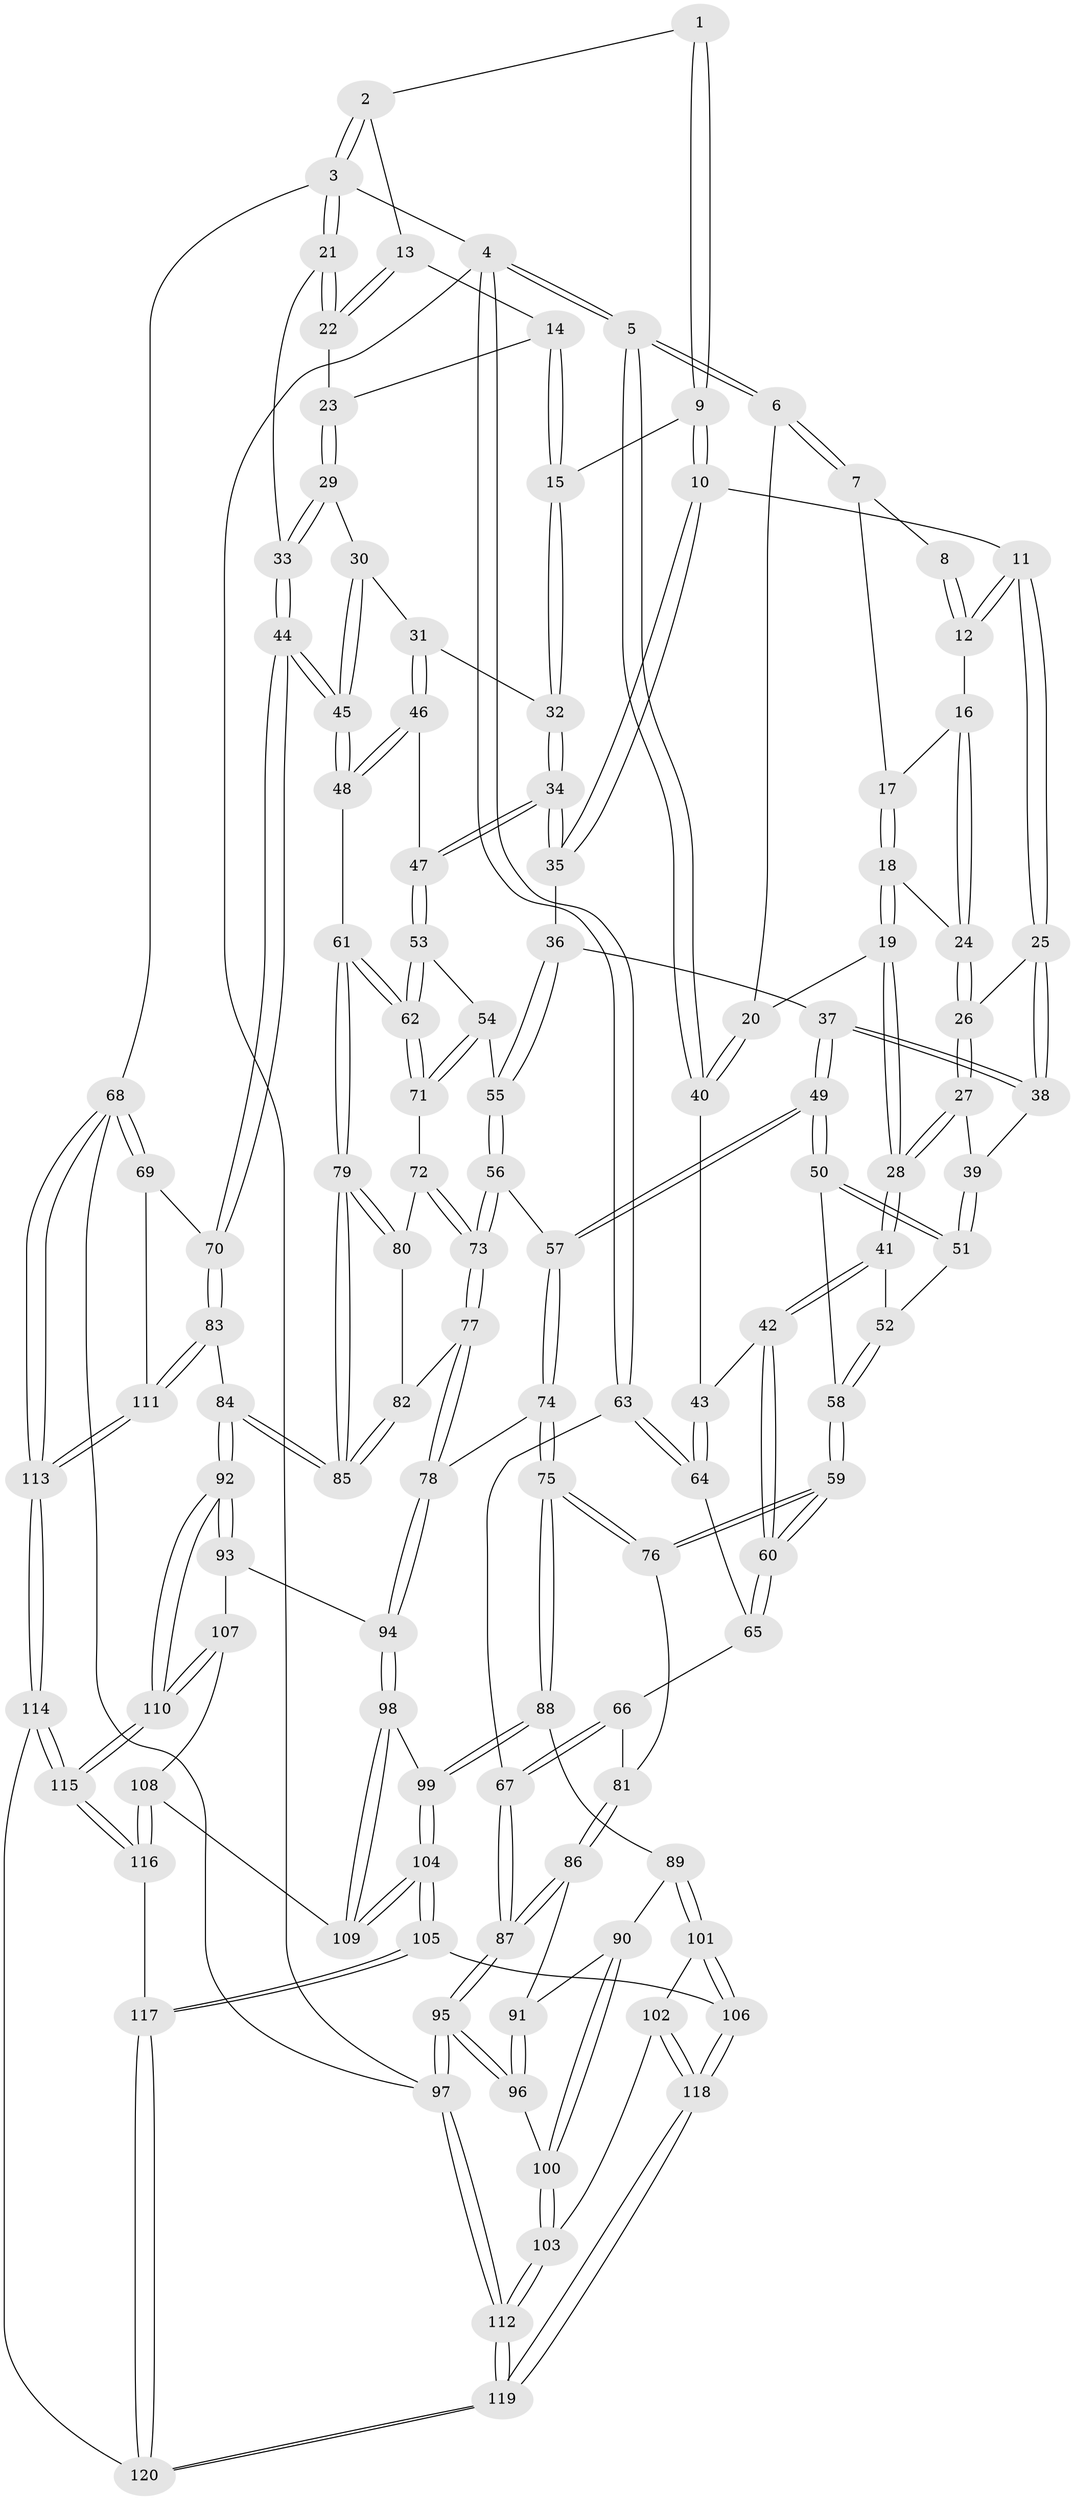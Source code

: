 // Generated by graph-tools (version 1.1) at 2025/38/03/09/25 02:38:50]
// undirected, 120 vertices, 297 edges
graph export_dot {
graph [start="1"]
  node [color=gray90,style=filled];
  1 [pos="+0.6893688558507731+0"];
  2 [pos="+0.9279688075749684+0"];
  3 [pos="+1+0"];
  4 [pos="+0+0"];
  5 [pos="+0+0"];
  6 [pos="+0.17757835955881862+0"];
  7 [pos="+0.22057667824185387+0"];
  8 [pos="+0.5377034763666632+0"];
  9 [pos="+0.6795718498230342+0.14226510369131418"];
  10 [pos="+0.5981810632961589+0.15491311647099243"];
  11 [pos="+0.5966005445830701+0.15481525057206258"];
  12 [pos="+0.5162538735842257+0.058726511188272906"];
  13 [pos="+0.8735830262469462+0"];
  14 [pos="+0.7927964463338151+0.08471686967317742"];
  15 [pos="+0.6863212139301319+0.14513826467347424"];
  16 [pos="+0.4825317812212846+0.07118673446816637"];
  17 [pos="+0.3266868784683111+0"];
  18 [pos="+0.3565527481424553+0.10423471848816764"];
  19 [pos="+0.2151723170173455+0.1694997983385185"];
  20 [pos="+0.16708522891291858+0.1574240557445942"];
  21 [pos="+1+0.11199231197727144"];
  22 [pos="+0.9132437042314459+0.10615092545865724"];
  23 [pos="+0.8862085825880467+0.16586537364758083"];
  24 [pos="+0.3952860981810642+0.12582847635831487"];
  25 [pos="+0.5435875250831308+0.2072365010025614"];
  26 [pos="+0.39652492335753664+0.1322642821646297"];
  27 [pos="+0.3909245298036684+0.26433454707487875"];
  28 [pos="+0.3454187140078515+0.2901398065462082"];
  29 [pos="+0.8878125096791113+0.2104374849326198"];
  30 [pos="+0.8823263093400583+0.21702309991953053"];
  31 [pos="+0.7968053410161425+0.24508241811664078"];
  32 [pos="+0.6891198868990998+0.14891241904483293"];
  33 [pos="+1+0.19109780001736554"];
  34 [pos="+0.6700534366067327+0.3266677649652393"];
  35 [pos="+0.6368829168382543+0.3241424882147774"];
  36 [pos="+0.6189575061913201+0.3316017699349964"];
  37 [pos="+0.5776606386612825+0.34108400096255836"];
  38 [pos="+0.522140239752962+0.23915434541845187"];
  39 [pos="+0.4444940818128612+0.2705682280123374"];
  40 [pos="+0.13066793618340228+0.18753153524554222"];
  41 [pos="+0.3356917590956244+0.31748292935631495"];
  42 [pos="+0.3085051335870556+0.3581596976373173"];
  43 [pos="+0.030172377681536296+0.2935347103305653"];
  44 [pos="+1+0.5187021601687741"];
  45 [pos="+1+0.4964011001710809"];
  46 [pos="+0.7756694694395988+0.3295463422366149"];
  47 [pos="+0.7273830838139046+0.3572848645655467"];
  48 [pos="+0.9996279785445658+0.4968847031876924"];
  49 [pos="+0.5207331217676516+0.4426092891931097"];
  50 [pos="+0.5194521424662827+0.4423595676371808"];
  51 [pos="+0.5132314631332934+0.4333405072391205"];
  52 [pos="+0.3720154499964464+0.34442150657630993"];
  53 [pos="+0.721436228796952+0.3788195987826387"];
  54 [pos="+0.667685746523669+0.4564796375748591"];
  55 [pos="+0.6527858776731051+0.4579122963007341"];
  56 [pos="+0.578316735476755+0.47456905878993705"];
  57 [pos="+0.532285807418729+0.45364617452277195"];
  58 [pos="+0.45428188617656773+0.4671192853294981"];
  59 [pos="+0.3108549337852934+0.531670838306147"];
  60 [pos="+0.29954128765149834+0.5035526664171102"];
  61 [pos="+0.9156554306306132+0.5309535206476028"];
  62 [pos="+0.8130885652345488+0.49984565271870335"];
  63 [pos="+0+0.3303503377836586"];
  64 [pos="+0.01814412115401623+0.3008779599400001"];
  65 [pos="+0.12442651723578411+0.4180509013339596"];
  66 [pos="+0.1180136749471526+0.546501386032259"];
  67 [pos="+0+0.5224505784874373"];
  68 [pos="+1+1"];
  69 [pos="+1+0.6254724679607906"];
  70 [pos="+1+0.56527777260135"];
  71 [pos="+0.7095505850445755+0.5031608369516025"];
  72 [pos="+0.7053668833151421+0.5273094064952755"];
  73 [pos="+0.6081507827433326+0.579091149318198"];
  74 [pos="+0.4796041713042862+0.6665918449038193"];
  75 [pos="+0.42041357495717147+0.6754593162162862"];
  76 [pos="+0.3102846688121789+0.5355704939028878"];
  77 [pos="+0.6092978789296998+0.6387854739885916"];
  78 [pos="+0.5606720142413398+0.6806556836240439"];
  79 [pos="+0.8199009282381327+0.627998233777473"];
  80 [pos="+0.7137425539433593+0.572280550866081"];
  81 [pos="+0.19725692972226283+0.6132349848467665"];
  82 [pos="+0.6344983166622242+0.6390996489224365"];
  83 [pos="+0.7949022041745253+0.7951212300975197"];
  84 [pos="+0.7916082681050369+0.7933996672944362"];
  85 [pos="+0.7849035769473783+0.7045575896107892"];
  86 [pos="+0.179967448988684+0.6468404327066867"];
  87 [pos="+0+0.5548343898839655"];
  88 [pos="+0.41523225871296265+0.6884179552215224"];
  89 [pos="+0.2094297011832924+0.7344449653642057"];
  90 [pos="+0.18984947651479156+0.7069097355152961"];
  91 [pos="+0.17645206545590653+0.6648883334284604"];
  92 [pos="+0.7548500000611449+0.810651123147616"];
  93 [pos="+0.6289072426962089+0.7696986103138781"];
  94 [pos="+0.5836972128369913+0.7375775492993281"];
  95 [pos="+0+0.7134392483072793"];
  96 [pos="+0+0.7561539996671632"];
  97 [pos="+0+1"];
  98 [pos="+0.5326654634270999+0.8347284442088553"];
  99 [pos="+0.4008246876271804+0.7577492656358613"];
  100 [pos="+0.06585268752191539+0.8331695452220199"];
  101 [pos="+0.2516977144277203+0.8501598938154741"];
  102 [pos="+0.1284329711028691+0.884739010544386"];
  103 [pos="+0.10101762102421938+0.8782631160091475"];
  104 [pos="+0.35663535463704155+0.8380104802141698"];
  105 [pos="+0.3305504534943599+0.8678560870865542"];
  106 [pos="+0.2793178091316357+0.8634330900871499"];
  107 [pos="+0.6020445596764555+0.8653862242367839"];
  108 [pos="+0.5365934404677472+0.8767279258420239"];
  109 [pos="+0.5358892081841465+0.8751810166087294"];
  110 [pos="+0.6932188055358625+0.9014292814290416"];
  111 [pos="+0.8279989292406823+0.8219791540603595"];
  112 [pos="+0+1"];
  113 [pos="+1+1"];
  114 [pos="+0.7047425193529869+1"];
  115 [pos="+0.6642620568275481+1"];
  116 [pos="+0.5304250142770396+0.9222970557436191"];
  117 [pos="+0.3928706680337593+0.9821587304555558"];
  118 [pos="+0.17908774515224307+1"];
  119 [pos="+0.1586985320869708+1"];
  120 [pos="+0.38541659290809316+1"];
  1 -- 2;
  1 -- 9;
  1 -- 9;
  2 -- 3;
  2 -- 3;
  2 -- 13;
  3 -- 4;
  3 -- 21;
  3 -- 21;
  3 -- 68;
  4 -- 5;
  4 -- 5;
  4 -- 63;
  4 -- 63;
  4 -- 97;
  5 -- 6;
  5 -- 6;
  5 -- 40;
  5 -- 40;
  6 -- 7;
  6 -- 7;
  6 -- 20;
  7 -- 8;
  7 -- 17;
  8 -- 12;
  8 -- 12;
  9 -- 10;
  9 -- 10;
  9 -- 15;
  10 -- 11;
  10 -- 35;
  10 -- 35;
  11 -- 12;
  11 -- 12;
  11 -- 25;
  11 -- 25;
  12 -- 16;
  13 -- 14;
  13 -- 22;
  13 -- 22;
  14 -- 15;
  14 -- 15;
  14 -- 23;
  15 -- 32;
  15 -- 32;
  16 -- 17;
  16 -- 24;
  16 -- 24;
  17 -- 18;
  17 -- 18;
  18 -- 19;
  18 -- 19;
  18 -- 24;
  19 -- 20;
  19 -- 28;
  19 -- 28;
  20 -- 40;
  20 -- 40;
  21 -- 22;
  21 -- 22;
  21 -- 33;
  22 -- 23;
  23 -- 29;
  23 -- 29;
  24 -- 26;
  24 -- 26;
  25 -- 26;
  25 -- 38;
  25 -- 38;
  26 -- 27;
  26 -- 27;
  27 -- 28;
  27 -- 28;
  27 -- 39;
  28 -- 41;
  28 -- 41;
  29 -- 30;
  29 -- 33;
  29 -- 33;
  30 -- 31;
  30 -- 45;
  30 -- 45;
  31 -- 32;
  31 -- 46;
  31 -- 46;
  32 -- 34;
  32 -- 34;
  33 -- 44;
  33 -- 44;
  34 -- 35;
  34 -- 35;
  34 -- 47;
  34 -- 47;
  35 -- 36;
  36 -- 37;
  36 -- 55;
  36 -- 55;
  37 -- 38;
  37 -- 38;
  37 -- 49;
  37 -- 49;
  38 -- 39;
  39 -- 51;
  39 -- 51;
  40 -- 43;
  41 -- 42;
  41 -- 42;
  41 -- 52;
  42 -- 43;
  42 -- 60;
  42 -- 60;
  43 -- 64;
  43 -- 64;
  44 -- 45;
  44 -- 45;
  44 -- 70;
  44 -- 70;
  45 -- 48;
  45 -- 48;
  46 -- 47;
  46 -- 48;
  46 -- 48;
  47 -- 53;
  47 -- 53;
  48 -- 61;
  49 -- 50;
  49 -- 50;
  49 -- 57;
  49 -- 57;
  50 -- 51;
  50 -- 51;
  50 -- 58;
  51 -- 52;
  52 -- 58;
  52 -- 58;
  53 -- 54;
  53 -- 62;
  53 -- 62;
  54 -- 55;
  54 -- 71;
  54 -- 71;
  55 -- 56;
  55 -- 56;
  56 -- 57;
  56 -- 73;
  56 -- 73;
  57 -- 74;
  57 -- 74;
  58 -- 59;
  58 -- 59;
  59 -- 60;
  59 -- 60;
  59 -- 76;
  59 -- 76;
  60 -- 65;
  60 -- 65;
  61 -- 62;
  61 -- 62;
  61 -- 79;
  61 -- 79;
  62 -- 71;
  62 -- 71;
  63 -- 64;
  63 -- 64;
  63 -- 67;
  64 -- 65;
  65 -- 66;
  66 -- 67;
  66 -- 67;
  66 -- 81;
  67 -- 87;
  67 -- 87;
  68 -- 69;
  68 -- 69;
  68 -- 113;
  68 -- 113;
  68 -- 97;
  69 -- 70;
  69 -- 111;
  70 -- 83;
  70 -- 83;
  71 -- 72;
  72 -- 73;
  72 -- 73;
  72 -- 80;
  73 -- 77;
  73 -- 77;
  74 -- 75;
  74 -- 75;
  74 -- 78;
  75 -- 76;
  75 -- 76;
  75 -- 88;
  75 -- 88;
  76 -- 81;
  77 -- 78;
  77 -- 78;
  77 -- 82;
  78 -- 94;
  78 -- 94;
  79 -- 80;
  79 -- 80;
  79 -- 85;
  79 -- 85;
  80 -- 82;
  81 -- 86;
  81 -- 86;
  82 -- 85;
  82 -- 85;
  83 -- 84;
  83 -- 111;
  83 -- 111;
  84 -- 85;
  84 -- 85;
  84 -- 92;
  84 -- 92;
  86 -- 87;
  86 -- 87;
  86 -- 91;
  87 -- 95;
  87 -- 95;
  88 -- 89;
  88 -- 99;
  88 -- 99;
  89 -- 90;
  89 -- 101;
  89 -- 101;
  90 -- 91;
  90 -- 100;
  90 -- 100;
  91 -- 96;
  91 -- 96;
  92 -- 93;
  92 -- 93;
  92 -- 110;
  92 -- 110;
  93 -- 94;
  93 -- 107;
  94 -- 98;
  94 -- 98;
  95 -- 96;
  95 -- 96;
  95 -- 97;
  95 -- 97;
  96 -- 100;
  97 -- 112;
  97 -- 112;
  98 -- 99;
  98 -- 109;
  98 -- 109;
  99 -- 104;
  99 -- 104;
  100 -- 103;
  100 -- 103;
  101 -- 102;
  101 -- 106;
  101 -- 106;
  102 -- 103;
  102 -- 118;
  102 -- 118;
  103 -- 112;
  103 -- 112;
  104 -- 105;
  104 -- 105;
  104 -- 109;
  104 -- 109;
  105 -- 106;
  105 -- 117;
  105 -- 117;
  106 -- 118;
  106 -- 118;
  107 -- 108;
  107 -- 110;
  107 -- 110;
  108 -- 109;
  108 -- 116;
  108 -- 116;
  110 -- 115;
  110 -- 115;
  111 -- 113;
  111 -- 113;
  112 -- 119;
  112 -- 119;
  113 -- 114;
  113 -- 114;
  114 -- 115;
  114 -- 115;
  114 -- 120;
  115 -- 116;
  115 -- 116;
  116 -- 117;
  117 -- 120;
  117 -- 120;
  118 -- 119;
  118 -- 119;
  119 -- 120;
  119 -- 120;
}
